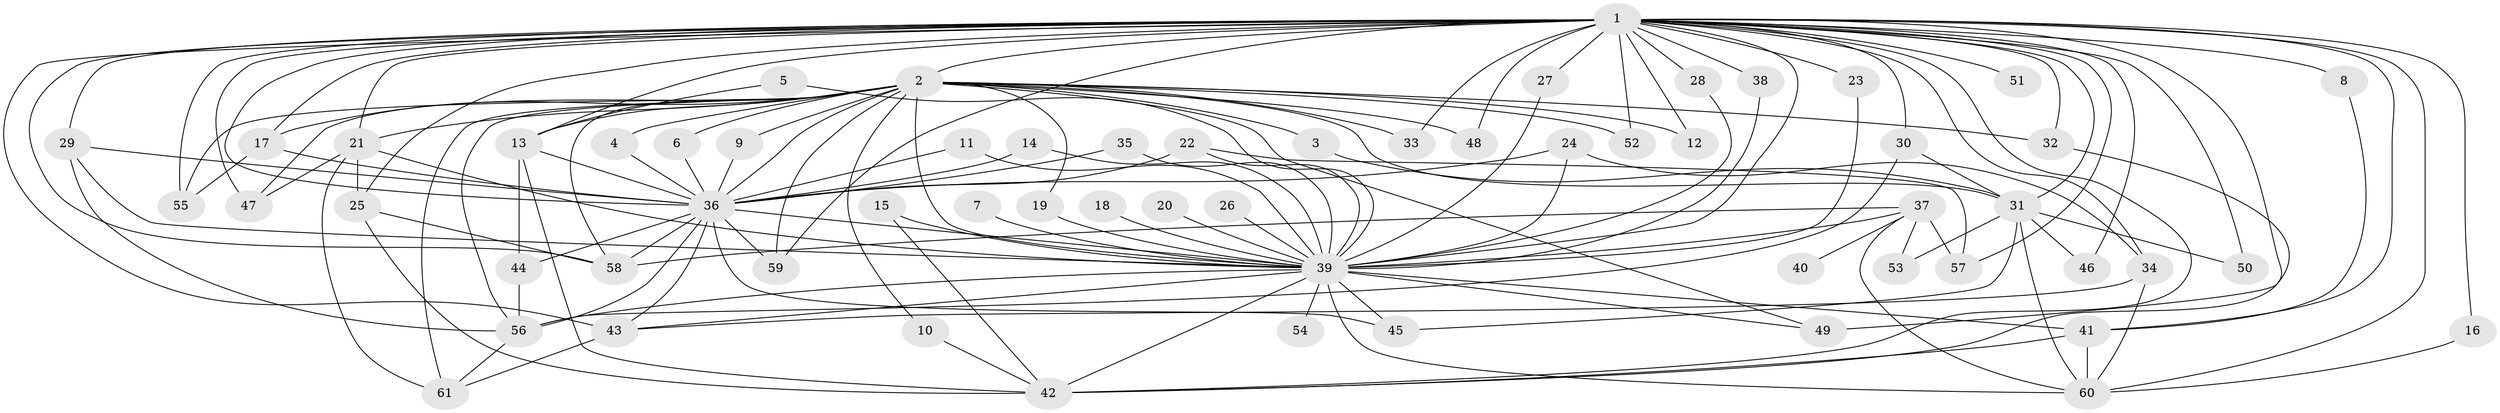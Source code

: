 // original degree distribution, {27: 0.008264462809917356, 20: 0.008264462809917356, 18: 0.008264462809917356, 17: 0.008264462809917356, 29: 0.008264462809917356, 25: 0.008264462809917356, 30: 0.008264462809917356, 19: 0.008264462809917356, 21: 0.008264462809917356, 14: 0.008264462809917356, 3: 0.2727272727272727, 5: 0.03305785123966942, 8: 0.01652892561983471, 2: 0.49586776859504134, 7: 0.01652892561983471, 4: 0.0743801652892562, 9: 0.008264462809917356}
// Generated by graph-tools (version 1.1) at 2025/49/03/09/25 03:49:36]
// undirected, 61 vertices, 141 edges
graph export_dot {
graph [start="1"]
  node [color=gray90,style=filled];
  1;
  2;
  3;
  4;
  5;
  6;
  7;
  8;
  9;
  10;
  11;
  12;
  13;
  14;
  15;
  16;
  17;
  18;
  19;
  20;
  21;
  22;
  23;
  24;
  25;
  26;
  27;
  28;
  29;
  30;
  31;
  32;
  33;
  34;
  35;
  36;
  37;
  38;
  39;
  40;
  41;
  42;
  43;
  44;
  45;
  46;
  47;
  48;
  49;
  50;
  51;
  52;
  53;
  54;
  55;
  56;
  57;
  58;
  59;
  60;
  61;
  1 -- 2 [weight=8.0];
  1 -- 8 [weight=1.0];
  1 -- 12 [weight=1.0];
  1 -- 13 [weight=2.0];
  1 -- 16 [weight=1.0];
  1 -- 17 [weight=2.0];
  1 -- 21 [weight=1.0];
  1 -- 23 [weight=1.0];
  1 -- 25 [weight=1.0];
  1 -- 27 [weight=1.0];
  1 -- 28 [weight=2.0];
  1 -- 29 [weight=1.0];
  1 -- 30 [weight=1.0];
  1 -- 31 [weight=1.0];
  1 -- 32 [weight=1.0];
  1 -- 33 [weight=1.0];
  1 -- 34 [weight=1.0];
  1 -- 36 [weight=8.0];
  1 -- 38 [weight=2.0];
  1 -- 39 [weight=9.0];
  1 -- 41 [weight=1.0];
  1 -- 42 [weight=1.0];
  1 -- 43 [weight=3.0];
  1 -- 46 [weight=1.0];
  1 -- 47 [weight=2.0];
  1 -- 48 [weight=1.0];
  1 -- 49 [weight=2.0];
  1 -- 50 [weight=2.0];
  1 -- 51 [weight=2.0];
  1 -- 52 [weight=3.0];
  1 -- 55 [weight=1.0];
  1 -- 57 [weight=2.0];
  1 -- 58 [weight=1.0];
  1 -- 59 [weight=1.0];
  1 -- 60 [weight=2.0];
  2 -- 3 [weight=1.0];
  2 -- 4 [weight=1.0];
  2 -- 6 [weight=1.0];
  2 -- 9 [weight=1.0];
  2 -- 10 [weight=1.0];
  2 -- 12 [weight=1.0];
  2 -- 13 [weight=1.0];
  2 -- 17 [weight=1.0];
  2 -- 19 [weight=1.0];
  2 -- 21 [weight=3.0];
  2 -- 31 [weight=3.0];
  2 -- 32 [weight=1.0];
  2 -- 33 [weight=1.0];
  2 -- 36 [weight=4.0];
  2 -- 39 [weight=4.0];
  2 -- 47 [weight=1.0];
  2 -- 48 [weight=1.0];
  2 -- 49 [weight=1.0];
  2 -- 52 [weight=1.0];
  2 -- 55 [weight=1.0];
  2 -- 56 [weight=1.0];
  2 -- 58 [weight=1.0];
  2 -- 59 [weight=1.0];
  2 -- 61 [weight=1.0];
  3 -- 31 [weight=1.0];
  4 -- 36 [weight=1.0];
  5 -- 13 [weight=1.0];
  5 -- 39 [weight=1.0];
  6 -- 36 [weight=1.0];
  7 -- 39 [weight=2.0];
  8 -- 41 [weight=1.0];
  9 -- 36 [weight=1.0];
  10 -- 42 [weight=1.0];
  11 -- 36 [weight=1.0];
  11 -- 39 [weight=1.0];
  13 -- 36 [weight=1.0];
  13 -- 42 [weight=1.0];
  13 -- 44 [weight=1.0];
  14 -- 36 [weight=1.0];
  14 -- 39 [weight=1.0];
  15 -- 39 [weight=1.0];
  15 -- 42 [weight=1.0];
  16 -- 60 [weight=1.0];
  17 -- 36 [weight=1.0];
  17 -- 55 [weight=1.0];
  18 -- 39 [weight=1.0];
  19 -- 39 [weight=1.0];
  20 -- 39 [weight=1.0];
  21 -- 25 [weight=1.0];
  21 -- 39 [weight=1.0];
  21 -- 47 [weight=1.0];
  21 -- 61 [weight=1.0];
  22 -- 36 [weight=1.0];
  22 -- 39 [weight=2.0];
  22 -- 57 [weight=1.0];
  23 -- 39 [weight=1.0];
  24 -- 34 [weight=1.0];
  24 -- 36 [weight=1.0];
  24 -- 39 [weight=1.0];
  25 -- 42 [weight=1.0];
  25 -- 58 [weight=1.0];
  26 -- 39 [weight=2.0];
  27 -- 39 [weight=1.0];
  28 -- 39 [weight=1.0];
  29 -- 36 [weight=1.0];
  29 -- 39 [weight=1.0];
  29 -- 56 [weight=1.0];
  30 -- 31 [weight=1.0];
  30 -- 56 [weight=1.0];
  31 -- 45 [weight=1.0];
  31 -- 46 [weight=1.0];
  31 -- 50 [weight=1.0];
  31 -- 53 [weight=1.0];
  31 -- 60 [weight=2.0];
  32 -- 42 [weight=1.0];
  34 -- 43 [weight=1.0];
  34 -- 60 [weight=1.0];
  35 -- 36 [weight=1.0];
  35 -- 39 [weight=1.0];
  36 -- 39 [weight=5.0];
  36 -- 43 [weight=1.0];
  36 -- 44 [weight=1.0];
  36 -- 45 [weight=1.0];
  36 -- 56 [weight=1.0];
  36 -- 58 [weight=1.0];
  36 -- 59 [weight=1.0];
  37 -- 39 [weight=2.0];
  37 -- 40 [weight=1.0];
  37 -- 53 [weight=1.0];
  37 -- 57 [weight=1.0];
  37 -- 58 [weight=1.0];
  37 -- 60 [weight=1.0];
  38 -- 39 [weight=1.0];
  39 -- 41 [weight=2.0];
  39 -- 42 [weight=1.0];
  39 -- 43 [weight=1.0];
  39 -- 45 [weight=1.0];
  39 -- 49 [weight=1.0];
  39 -- 54 [weight=1.0];
  39 -- 56 [weight=1.0];
  39 -- 60 [weight=1.0];
  41 -- 42 [weight=1.0];
  41 -- 60 [weight=1.0];
  43 -- 61 [weight=1.0];
  44 -- 56 [weight=1.0];
  56 -- 61 [weight=1.0];
}
